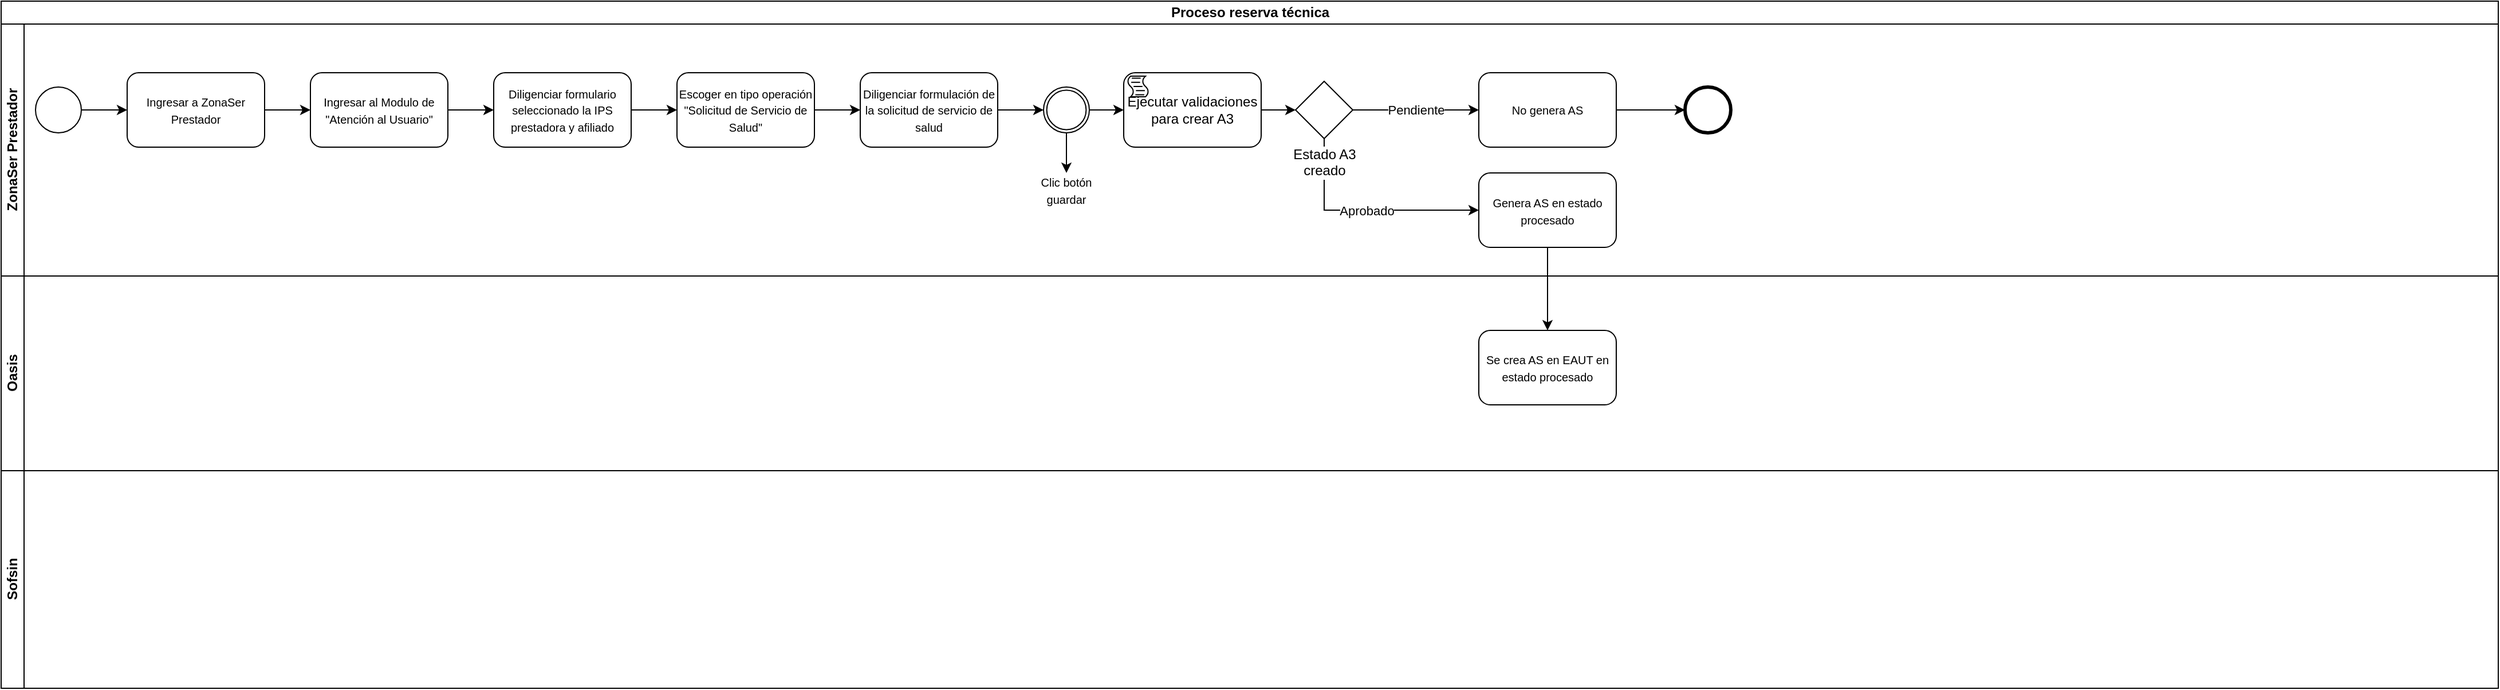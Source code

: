 <mxfile version="21.6.5" type="github">
  <diagram name="Página-1" id="OOA_6IZKtUR3cF3tt41C">
    <mxGraphModel dx="1034" dy="708" grid="1" gridSize="10" guides="1" tooltips="1" connect="1" arrows="1" fold="1" page="1" pageScale="1" pageWidth="2200" pageHeight="1000" math="0" shadow="0">
      <root>
        <mxCell id="0" />
        <mxCell id="1" parent="0" />
        <mxCell id="e6QzIjx4ru65ZYh6eTGg-1" value="Proceso reserva técnica" style="swimlane;childLayout=stackLayout;resizeParent=1;resizeParentMax=0;horizontal=1;startSize=20;horizontalStack=0;html=1;" vertex="1" parent="1">
          <mxGeometry x="10" y="10" width="2180" height="600" as="geometry" />
        </mxCell>
        <mxCell id="e6QzIjx4ru65ZYh6eTGg-2" value="ZonaSer Prestador" style="swimlane;startSize=20;horizontal=0;html=1;" vertex="1" parent="e6QzIjx4ru65ZYh6eTGg-1">
          <mxGeometry y="20" width="2180" height="220" as="geometry" />
        </mxCell>
        <mxCell id="e6QzIjx4ru65ZYh6eTGg-6" value="" style="points=[[0.145,0.145,0],[0.5,0,0],[0.855,0.145,0],[1,0.5,0],[0.855,0.855,0],[0.5,1,0],[0.145,0.855,0],[0,0.5,0]];shape=mxgraph.bpmn.event;html=1;verticalLabelPosition=bottom;labelBackgroundColor=#ffffff;verticalAlign=top;align=center;perimeter=ellipsePerimeter;outlineConnect=0;aspect=fixed;outline=end;symbol=terminate2;" vertex="1" parent="e6QzIjx4ru65ZYh6eTGg-2">
          <mxGeometry x="1470" y="55" width="40" height="40" as="geometry" />
        </mxCell>
        <mxCell id="e6QzIjx4ru65ZYh6eTGg-8" style="edgeStyle=orthogonalEdgeStyle;rounded=0;orthogonalLoop=1;jettySize=auto;html=1;" edge="1" parent="e6QzIjx4ru65ZYh6eTGg-2" source="e6QzIjx4ru65ZYh6eTGg-5" target="e6QzIjx4ru65ZYh6eTGg-7">
          <mxGeometry relative="1" as="geometry" />
        </mxCell>
        <mxCell id="e6QzIjx4ru65ZYh6eTGg-5" value="" style="points=[[0.145,0.145,0],[0.5,0,0],[0.855,0.145,0],[1,0.5,0],[0.855,0.855,0],[0.5,1,0],[0.145,0.855,0],[0,0.5,0]];shape=mxgraph.bpmn.event;html=1;verticalLabelPosition=bottom;labelBackgroundColor=#ffffff;verticalAlign=top;align=center;perimeter=ellipsePerimeter;outlineConnect=0;aspect=fixed;outline=standard;symbol=general;" vertex="1" parent="e6QzIjx4ru65ZYh6eTGg-2">
          <mxGeometry x="30" y="55" width="40" height="40" as="geometry" />
        </mxCell>
        <mxCell id="e6QzIjx4ru65ZYh6eTGg-11" value="" style="edgeStyle=orthogonalEdgeStyle;rounded=0;orthogonalLoop=1;jettySize=auto;html=1;" edge="1" parent="e6QzIjx4ru65ZYh6eTGg-2" source="e6QzIjx4ru65ZYh6eTGg-7" target="e6QzIjx4ru65ZYh6eTGg-10">
          <mxGeometry relative="1" as="geometry" />
        </mxCell>
        <mxCell id="e6QzIjx4ru65ZYh6eTGg-7" value="&lt;font style=&quot;font-size: 10px;&quot;&gt;Ingresar a ZonaSer Prestador&lt;/font&gt;" style="points=[[0.25,0,0],[0.5,0,0],[0.75,0,0],[1,0.25,0],[1,0.5,0],[1,0.75,0],[0.75,1,0],[0.5,1,0],[0.25,1,0],[0,0.75,0],[0,0.5,0],[0,0.25,0]];shape=mxgraph.bpmn.task;whiteSpace=wrap;rectStyle=rounded;size=10;html=1;container=1;expand=0;collapsible=0;taskMarker=abstract;" vertex="1" parent="e6QzIjx4ru65ZYh6eTGg-2">
          <mxGeometry x="110" y="42.5" width="120" height="65" as="geometry" />
        </mxCell>
        <mxCell id="e6QzIjx4ru65ZYh6eTGg-13" value="" style="edgeStyle=orthogonalEdgeStyle;rounded=0;orthogonalLoop=1;jettySize=auto;html=1;" edge="1" parent="e6QzIjx4ru65ZYh6eTGg-2" source="e6QzIjx4ru65ZYh6eTGg-10" target="e6QzIjx4ru65ZYh6eTGg-12">
          <mxGeometry relative="1" as="geometry" />
        </mxCell>
        <mxCell id="e6QzIjx4ru65ZYh6eTGg-10" value="&lt;font style=&quot;font-size: 10px;&quot;&gt;Ingresar al Modulo de &quot;Atención al Usuario&quot;&lt;/font&gt;" style="points=[[0.25,0,0],[0.5,0,0],[0.75,0,0],[1,0.25,0],[1,0.5,0],[1,0.75,0],[0.75,1,0],[0.5,1,0],[0.25,1,0],[0,0.75,0],[0,0.5,0],[0,0.25,0]];shape=mxgraph.bpmn.task;whiteSpace=wrap;rectStyle=rounded;size=10;html=1;container=1;expand=0;collapsible=0;taskMarker=abstract;" vertex="1" parent="e6QzIjx4ru65ZYh6eTGg-2">
          <mxGeometry x="270" y="42.5" width="120" height="65" as="geometry" />
        </mxCell>
        <mxCell id="e6QzIjx4ru65ZYh6eTGg-15" value="" style="edgeStyle=orthogonalEdgeStyle;rounded=0;orthogonalLoop=1;jettySize=auto;html=1;" edge="1" parent="e6QzIjx4ru65ZYh6eTGg-2" source="e6QzIjx4ru65ZYh6eTGg-12" target="e6QzIjx4ru65ZYh6eTGg-14">
          <mxGeometry relative="1" as="geometry" />
        </mxCell>
        <mxCell id="e6QzIjx4ru65ZYh6eTGg-12" value="&lt;font style=&quot;font-size: 10px;&quot;&gt;Diligenciar formulario seleccionado la IPS prestadora y afiliado&lt;/font&gt;" style="points=[[0.25,0,0],[0.5,0,0],[0.75,0,0],[1,0.25,0],[1,0.5,0],[1,0.75,0],[0.75,1,0],[0.5,1,0],[0.25,1,0],[0,0.75,0],[0,0.5,0],[0,0.25,0]];shape=mxgraph.bpmn.task;whiteSpace=wrap;rectStyle=rounded;size=10;html=1;container=1;expand=0;collapsible=0;taskMarker=abstract;" vertex="1" parent="e6QzIjx4ru65ZYh6eTGg-2">
          <mxGeometry x="430" y="42.5" width="120" height="65" as="geometry" />
        </mxCell>
        <mxCell id="e6QzIjx4ru65ZYh6eTGg-18" value="" style="edgeStyle=orthogonalEdgeStyle;rounded=0;orthogonalLoop=1;jettySize=auto;html=1;" edge="1" parent="e6QzIjx4ru65ZYh6eTGg-2" source="e6QzIjx4ru65ZYh6eTGg-14" target="e6QzIjx4ru65ZYh6eTGg-17">
          <mxGeometry relative="1" as="geometry" />
        </mxCell>
        <mxCell id="e6QzIjx4ru65ZYh6eTGg-14" value="&lt;font style=&quot;font-size: 10px;&quot;&gt;Escoger en tipo operación &quot;Solicitud de Servicio de Salud&quot;&lt;/font&gt;" style="points=[[0.25,0,0],[0.5,0,0],[0.75,0,0],[1,0.25,0],[1,0.5,0],[1,0.75,0],[0.75,1,0],[0.5,1,0],[0.25,1,0],[0,0.75,0],[0,0.5,0],[0,0.25,0]];shape=mxgraph.bpmn.task;whiteSpace=wrap;rectStyle=rounded;size=10;html=1;container=1;expand=0;collapsible=0;taskMarker=abstract;" vertex="1" parent="e6QzIjx4ru65ZYh6eTGg-2">
          <mxGeometry x="590" y="42.5" width="120" height="65" as="geometry" />
        </mxCell>
        <mxCell id="e6QzIjx4ru65ZYh6eTGg-20" style="edgeStyle=orthogonalEdgeStyle;rounded=0;orthogonalLoop=1;jettySize=auto;html=1;" edge="1" parent="e6QzIjx4ru65ZYh6eTGg-2" source="e6QzIjx4ru65ZYh6eTGg-17" target="e6QzIjx4ru65ZYh6eTGg-19">
          <mxGeometry relative="1" as="geometry" />
        </mxCell>
        <mxCell id="e6QzIjx4ru65ZYh6eTGg-17" value="&lt;font style=&quot;font-size: 10px;&quot;&gt;Diligenciar formulación de la solicitud de servicio de salud&lt;/font&gt;" style="points=[[0.25,0,0],[0.5,0,0],[0.75,0,0],[1,0.25,0],[1,0.5,0],[1,0.75,0],[0.75,1,0],[0.5,1,0],[0.25,1,0],[0,0.75,0],[0,0.5,0],[0,0.25,0]];shape=mxgraph.bpmn.task;whiteSpace=wrap;rectStyle=rounded;size=10;html=1;container=1;expand=0;collapsible=0;taskMarker=abstract;" vertex="1" parent="e6QzIjx4ru65ZYh6eTGg-2">
          <mxGeometry x="750" y="42.5" width="120" height="65" as="geometry" />
        </mxCell>
        <mxCell id="e6QzIjx4ru65ZYh6eTGg-22" style="edgeStyle=orthogonalEdgeStyle;rounded=0;orthogonalLoop=1;jettySize=auto;html=1;" edge="1" parent="e6QzIjx4ru65ZYh6eTGg-2" source="e6QzIjx4ru65ZYh6eTGg-19" target="e6QzIjx4ru65ZYh6eTGg-21">
          <mxGeometry relative="1" as="geometry" />
        </mxCell>
        <mxCell id="e6QzIjx4ru65ZYh6eTGg-24" style="edgeStyle=orthogonalEdgeStyle;rounded=0;orthogonalLoop=1;jettySize=auto;html=1;entryX=0;entryY=0.5;entryDx=0;entryDy=0;entryPerimeter=0;" edge="1" parent="e6QzIjx4ru65ZYh6eTGg-2" source="e6QzIjx4ru65ZYh6eTGg-19" target="e6QzIjx4ru65ZYh6eTGg-26">
          <mxGeometry relative="1" as="geometry">
            <mxPoint x="1010" y="75" as="targetPoint" />
          </mxGeometry>
        </mxCell>
        <mxCell id="e6QzIjx4ru65ZYh6eTGg-19" value="" style="points=[[0.145,0.145,0],[0.5,0,0],[0.855,0.145,0],[1,0.5,0],[0.855,0.855,0],[0.5,1,0],[0.145,0.855,0],[0,0.5,0]];shape=mxgraph.bpmn.event;html=1;verticalLabelPosition=bottom;labelBackgroundColor=#ffffff;verticalAlign=top;align=center;perimeter=ellipsePerimeter;outlineConnect=0;aspect=fixed;outline=throwing;symbol=general;" vertex="1" parent="e6QzIjx4ru65ZYh6eTGg-2">
          <mxGeometry x="910" y="55" width="40" height="40" as="geometry" />
        </mxCell>
        <mxCell id="e6QzIjx4ru65ZYh6eTGg-21" value="&lt;font style=&quot;font-size: 10px;&quot;&gt;Clic botón guardar&lt;/font&gt;" style="text;html=1;strokeColor=none;fillColor=none;align=center;verticalAlign=middle;whiteSpace=wrap;rounded=0;" vertex="1" parent="e6QzIjx4ru65ZYh6eTGg-2">
          <mxGeometry x="900" y="130" width="60" height="30" as="geometry" />
        </mxCell>
        <mxCell id="e6QzIjx4ru65ZYh6eTGg-27" style="edgeStyle=orthogonalEdgeStyle;rounded=0;orthogonalLoop=1;jettySize=auto;html=1;entryX=0;entryY=0.5;entryDx=0;entryDy=0;entryPerimeter=0;" edge="1" parent="e6QzIjx4ru65ZYh6eTGg-2" source="e6QzIjx4ru65ZYh6eTGg-26" target="e6QzIjx4ru65ZYh6eTGg-28">
          <mxGeometry relative="1" as="geometry">
            <mxPoint x="1170" y="75" as="targetPoint" />
          </mxGeometry>
        </mxCell>
        <mxCell id="e6QzIjx4ru65ZYh6eTGg-26" value="Ejecutar validaciones para crear A3" style="points=[[0.25,0,0],[0.5,0,0],[0.75,0,0],[1,0.25,0],[1,0.5,0],[1,0.75,0],[0.75,1,0],[0.5,1,0],[0.25,1,0],[0,0.75,0],[0,0.5,0],[0,0.25,0]];shape=mxgraph.bpmn.task;whiteSpace=wrap;rectStyle=rounded;size=10;html=1;container=1;expand=0;collapsible=0;taskMarker=script;" vertex="1" parent="e6QzIjx4ru65ZYh6eTGg-2">
          <mxGeometry x="980" y="42.5" width="120" height="65" as="geometry" />
        </mxCell>
        <mxCell id="e6QzIjx4ru65ZYh6eTGg-29" value="Pendiente" style="edgeStyle=orthogonalEdgeStyle;rounded=0;orthogonalLoop=1;jettySize=auto;html=1;entryX=0;entryY=0.5;entryDx=0;entryDy=0;entryPerimeter=0;" edge="1" parent="e6QzIjx4ru65ZYh6eTGg-2" source="e6QzIjx4ru65ZYh6eTGg-28" target="e6QzIjx4ru65ZYh6eTGg-31">
          <mxGeometry relative="1" as="geometry">
            <mxPoint x="1270" y="75" as="targetPoint" />
          </mxGeometry>
        </mxCell>
        <mxCell id="e6QzIjx4ru65ZYh6eTGg-30" value="Aprobado" style="edgeStyle=orthogonalEdgeStyle;rounded=0;orthogonalLoop=1;jettySize=auto;html=1;entryX=0;entryY=0.5;entryDx=0;entryDy=0;entryPerimeter=0;" edge="1" parent="e6QzIjx4ru65ZYh6eTGg-2" source="e6QzIjx4ru65ZYh6eTGg-28" target="e6QzIjx4ru65ZYh6eTGg-32">
          <mxGeometry relative="1" as="geometry">
            <mxPoint x="1250" y="180" as="targetPoint" />
            <Array as="points">
              <mxPoint x="1155" y="163" />
            </Array>
          </mxGeometry>
        </mxCell>
        <mxCell id="e6QzIjx4ru65ZYh6eTGg-28" value="Estado A3&lt;br&gt;creado" style="points=[[0.25,0.25,0],[0.5,0,0],[0.75,0.25,0],[1,0.5,0],[0.75,0.75,0],[0.5,1,0],[0.25,0.75,0],[0,0.5,0]];shape=mxgraph.bpmn.gateway2;html=1;verticalLabelPosition=bottom;labelBackgroundColor=#ffffff;verticalAlign=top;align=center;perimeter=rhombusPerimeter;outlineConnect=0;outline=none;symbol=none;" vertex="1" parent="e6QzIjx4ru65ZYh6eTGg-2">
          <mxGeometry x="1130" y="50" width="50" height="50" as="geometry" />
        </mxCell>
        <mxCell id="e6QzIjx4ru65ZYh6eTGg-33" style="edgeStyle=orthogonalEdgeStyle;rounded=0;orthogonalLoop=1;jettySize=auto;html=1;entryX=0;entryY=0.5;entryDx=0;entryDy=0;entryPerimeter=0;" edge="1" parent="e6QzIjx4ru65ZYh6eTGg-2" source="e6QzIjx4ru65ZYh6eTGg-31" target="e6QzIjx4ru65ZYh6eTGg-6">
          <mxGeometry relative="1" as="geometry" />
        </mxCell>
        <mxCell id="e6QzIjx4ru65ZYh6eTGg-31" value="&lt;span style=&quot;font-size: 10px;&quot;&gt;No genera AS&lt;/span&gt;" style="points=[[0.25,0,0],[0.5,0,0],[0.75,0,0],[1,0.25,0],[1,0.5,0],[1,0.75,0],[0.75,1,0],[0.5,1,0],[0.25,1,0],[0,0.75,0],[0,0.5,0],[0,0.25,0]];shape=mxgraph.bpmn.task;whiteSpace=wrap;rectStyle=rounded;size=10;html=1;container=1;expand=0;collapsible=0;taskMarker=abstract;" vertex="1" parent="e6QzIjx4ru65ZYh6eTGg-2">
          <mxGeometry x="1290" y="42.5" width="120" height="65" as="geometry" />
        </mxCell>
        <mxCell id="e6QzIjx4ru65ZYh6eTGg-32" value="&lt;span style=&quot;font-size: 10px;&quot;&gt;Genera AS en estado procesado&lt;/span&gt;" style="points=[[0.25,0,0],[0.5,0,0],[0.75,0,0],[1,0.25,0],[1,0.5,0],[1,0.75,0],[0.75,1,0],[0.5,1,0],[0.25,1,0],[0,0.75,0],[0,0.5,0],[0,0.25,0]];shape=mxgraph.bpmn.task;whiteSpace=wrap;rectStyle=rounded;size=10;html=1;container=1;expand=0;collapsible=0;taskMarker=abstract;" vertex="1" parent="e6QzIjx4ru65ZYh6eTGg-2">
          <mxGeometry x="1290" y="130" width="120" height="65" as="geometry" />
        </mxCell>
        <mxCell id="e6QzIjx4ru65ZYh6eTGg-3" value="Oasis" style="swimlane;startSize=20;horizontal=0;html=1;" vertex="1" parent="e6QzIjx4ru65ZYh6eTGg-1">
          <mxGeometry y="240" width="2180" height="170" as="geometry" />
        </mxCell>
        <mxCell id="e6QzIjx4ru65ZYh6eTGg-35" value="&lt;span style=&quot;font-size: 10px;&quot;&gt;Se crea AS en EAUT en estado procesado&lt;/span&gt;" style="points=[[0.25,0,0],[0.5,0,0],[0.75,0,0],[1,0.25,0],[1,0.5,0],[1,0.75,0],[0.75,1,0],[0.5,1,0],[0.25,1,0],[0,0.75,0],[0,0.5,0],[0,0.25,0]];shape=mxgraph.bpmn.task;whiteSpace=wrap;rectStyle=rounded;size=10;html=1;container=1;expand=0;collapsible=0;taskMarker=abstract;" vertex="1" parent="e6QzIjx4ru65ZYh6eTGg-3">
          <mxGeometry x="1290" y="47.5" width="120" height="65" as="geometry" />
        </mxCell>
        <mxCell id="e6QzIjx4ru65ZYh6eTGg-4" value="Sofsin" style="swimlane;startSize=20;horizontal=0;html=1;" vertex="1" parent="e6QzIjx4ru65ZYh6eTGg-1">
          <mxGeometry y="410" width="2180" height="190" as="geometry" />
        </mxCell>
        <mxCell id="e6QzIjx4ru65ZYh6eTGg-34" style="edgeStyle=orthogonalEdgeStyle;rounded=0;orthogonalLoop=1;jettySize=auto;html=1;" edge="1" parent="e6QzIjx4ru65ZYh6eTGg-1" source="e6QzIjx4ru65ZYh6eTGg-32" target="e6QzIjx4ru65ZYh6eTGg-35">
          <mxGeometry relative="1" as="geometry">
            <mxPoint x="1350" y="280" as="targetPoint" />
          </mxGeometry>
        </mxCell>
      </root>
    </mxGraphModel>
  </diagram>
</mxfile>
